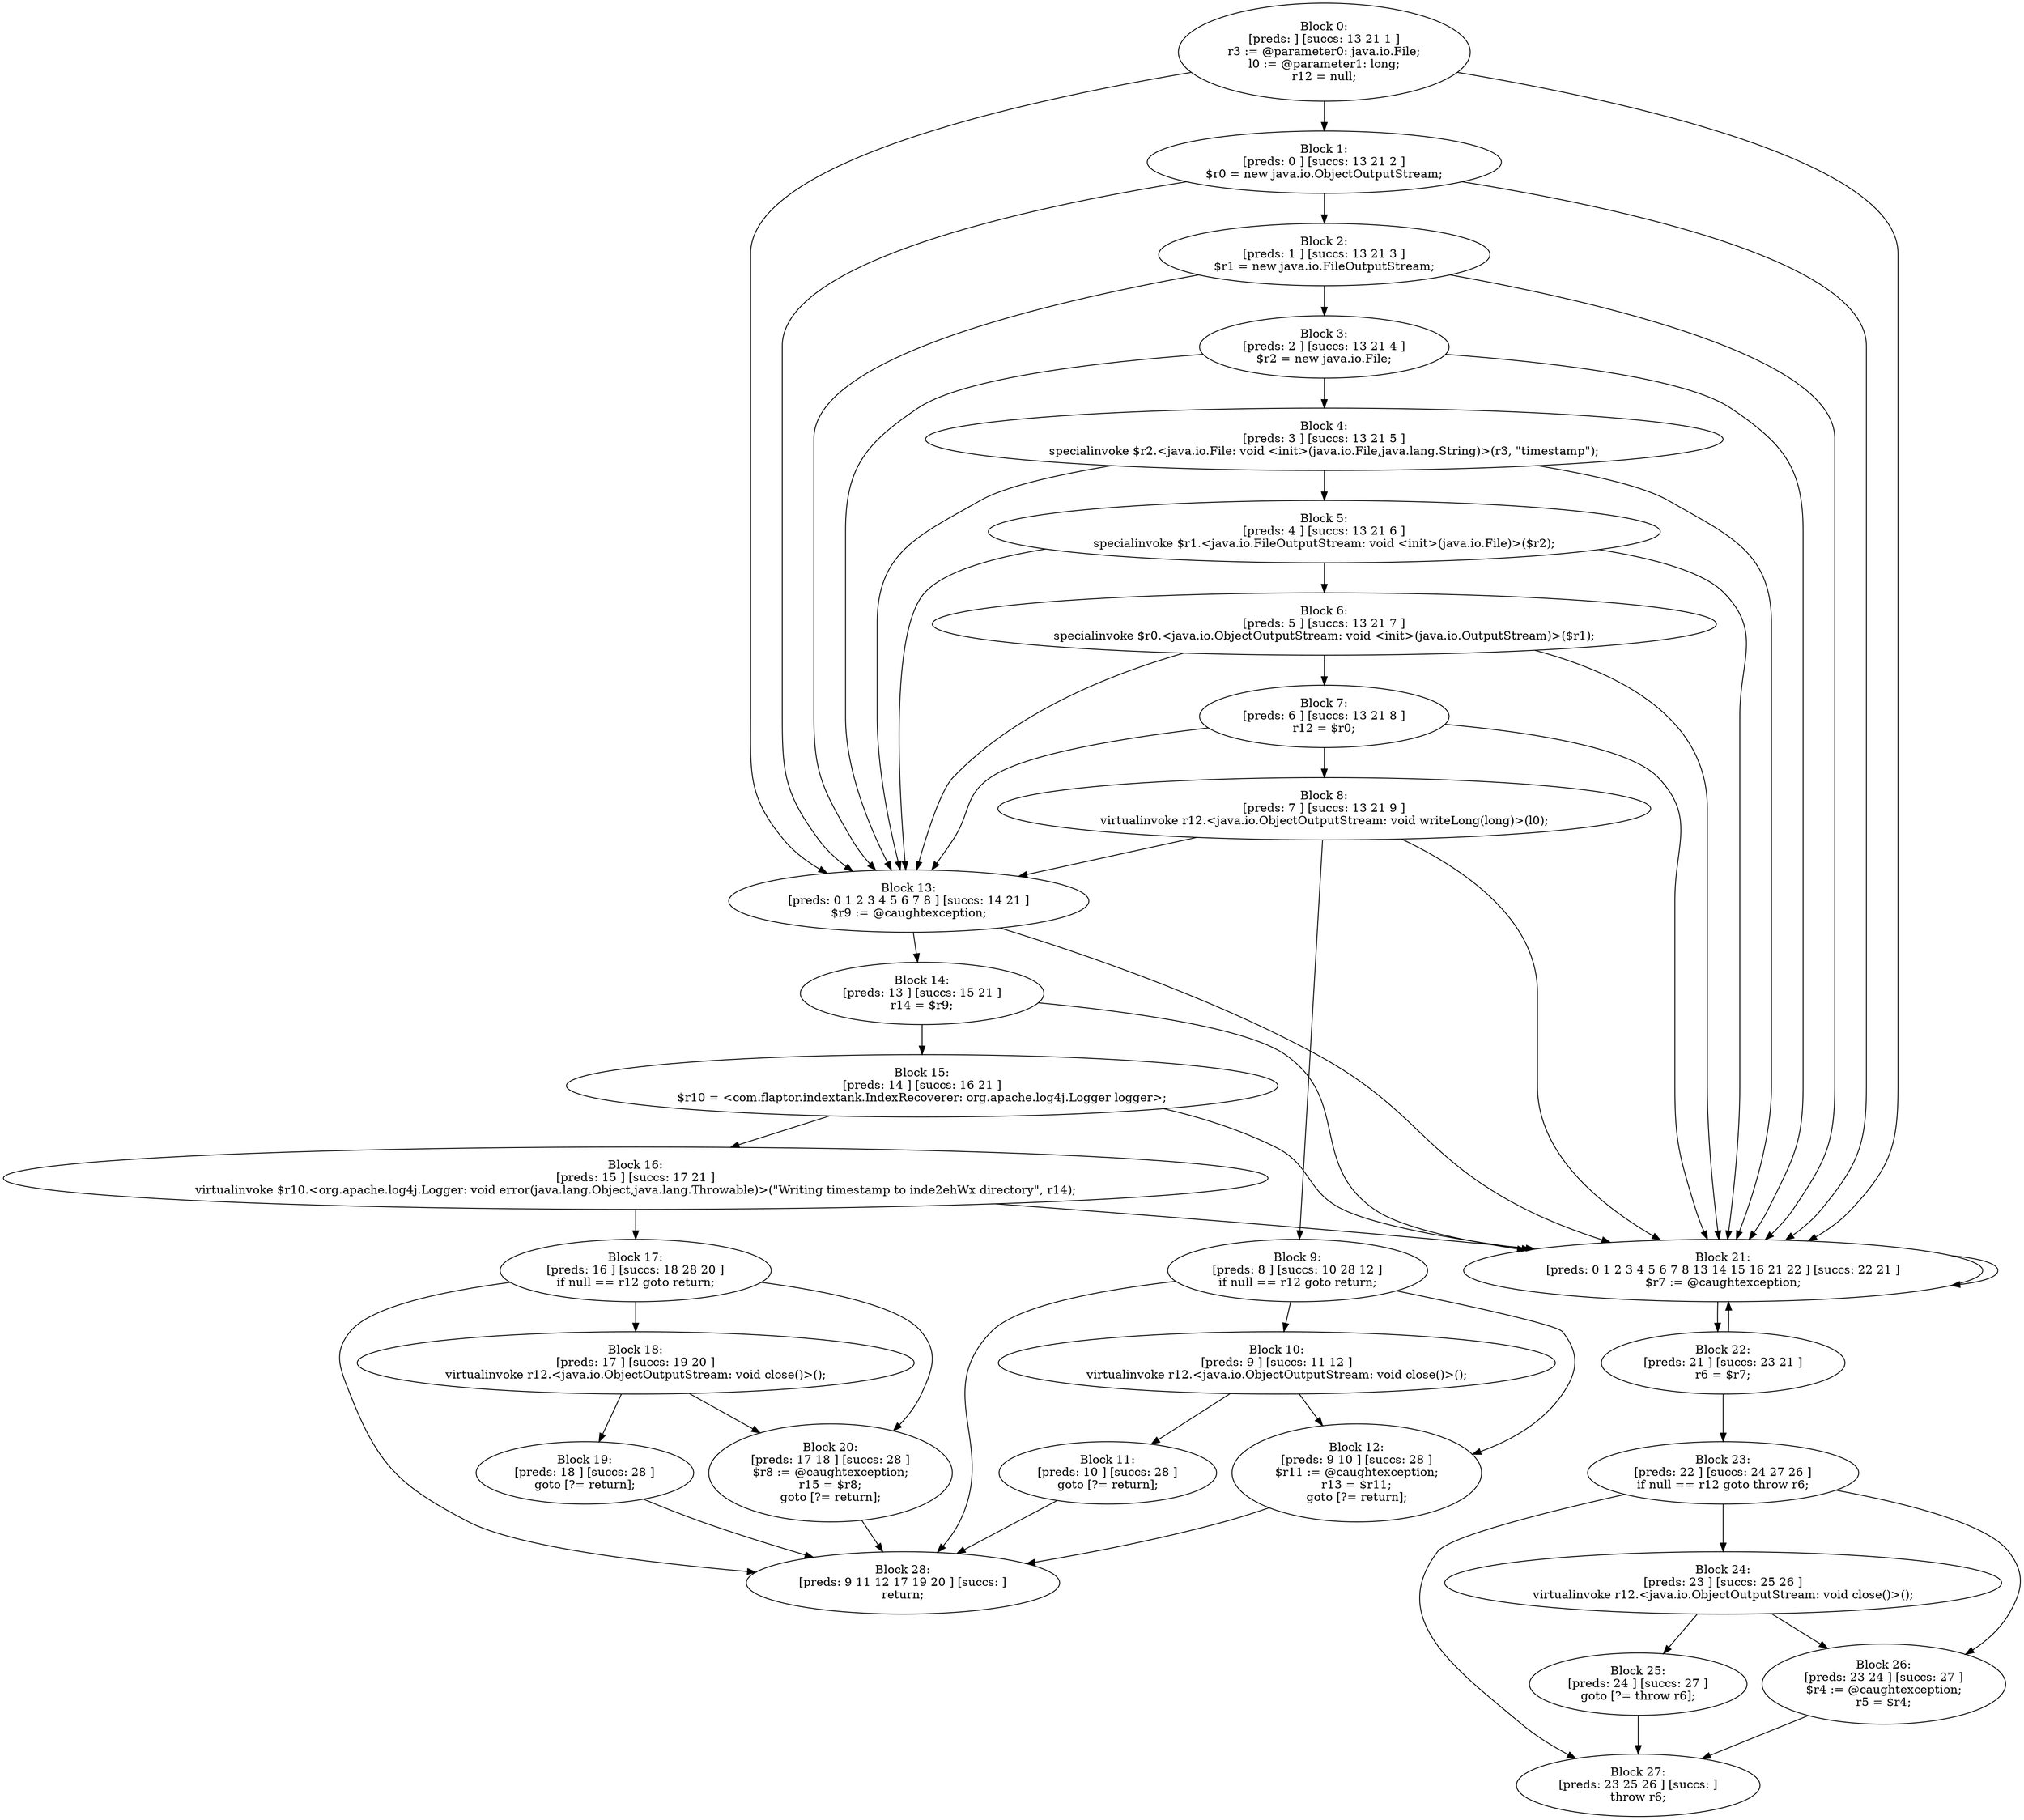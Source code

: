 digraph "unitGraph" {
    "Block 0:
[preds: ] [succs: 13 21 1 ]
r3 := @parameter0: java.io.File;
l0 := @parameter1: long;
r12 = null;
"
    "Block 1:
[preds: 0 ] [succs: 13 21 2 ]
$r0 = new java.io.ObjectOutputStream;
"
    "Block 2:
[preds: 1 ] [succs: 13 21 3 ]
$r1 = new java.io.FileOutputStream;
"
    "Block 3:
[preds: 2 ] [succs: 13 21 4 ]
$r2 = new java.io.File;
"
    "Block 4:
[preds: 3 ] [succs: 13 21 5 ]
specialinvoke $r2.<java.io.File: void <init>(java.io.File,java.lang.String)>(r3, \"timestamp\");
"
    "Block 5:
[preds: 4 ] [succs: 13 21 6 ]
specialinvoke $r1.<java.io.FileOutputStream: void <init>(java.io.File)>($r2);
"
    "Block 6:
[preds: 5 ] [succs: 13 21 7 ]
specialinvoke $r0.<java.io.ObjectOutputStream: void <init>(java.io.OutputStream)>($r1);
"
    "Block 7:
[preds: 6 ] [succs: 13 21 8 ]
r12 = $r0;
"
    "Block 8:
[preds: 7 ] [succs: 13 21 9 ]
virtualinvoke r12.<java.io.ObjectOutputStream: void writeLong(long)>(l0);
"
    "Block 9:
[preds: 8 ] [succs: 10 28 12 ]
if null == r12 goto return;
"
    "Block 10:
[preds: 9 ] [succs: 11 12 ]
virtualinvoke r12.<java.io.ObjectOutputStream: void close()>();
"
    "Block 11:
[preds: 10 ] [succs: 28 ]
goto [?= return];
"
    "Block 12:
[preds: 9 10 ] [succs: 28 ]
$r11 := @caughtexception;
r13 = $r11;
goto [?= return];
"
    "Block 13:
[preds: 0 1 2 3 4 5 6 7 8 ] [succs: 14 21 ]
$r9 := @caughtexception;
"
    "Block 14:
[preds: 13 ] [succs: 15 21 ]
r14 = $r9;
"
    "Block 15:
[preds: 14 ] [succs: 16 21 ]
$r10 = <com.flaptor.indextank.IndexRecoverer: org.apache.log4j.Logger logger>;
"
    "Block 16:
[preds: 15 ] [succs: 17 21 ]
virtualinvoke $r10.<org.apache.log4j.Logger: void error(java.lang.Object,java.lang.Throwable)>(\"Writing timestamp to inde2ehWx directory\", r14);
"
    "Block 17:
[preds: 16 ] [succs: 18 28 20 ]
if null == r12 goto return;
"
    "Block 18:
[preds: 17 ] [succs: 19 20 ]
virtualinvoke r12.<java.io.ObjectOutputStream: void close()>();
"
    "Block 19:
[preds: 18 ] [succs: 28 ]
goto [?= return];
"
    "Block 20:
[preds: 17 18 ] [succs: 28 ]
$r8 := @caughtexception;
r15 = $r8;
goto [?= return];
"
    "Block 21:
[preds: 0 1 2 3 4 5 6 7 8 13 14 15 16 21 22 ] [succs: 22 21 ]
$r7 := @caughtexception;
"
    "Block 22:
[preds: 21 ] [succs: 23 21 ]
r6 = $r7;
"
    "Block 23:
[preds: 22 ] [succs: 24 27 26 ]
if null == r12 goto throw r6;
"
    "Block 24:
[preds: 23 ] [succs: 25 26 ]
virtualinvoke r12.<java.io.ObjectOutputStream: void close()>();
"
    "Block 25:
[preds: 24 ] [succs: 27 ]
goto [?= throw r6];
"
    "Block 26:
[preds: 23 24 ] [succs: 27 ]
$r4 := @caughtexception;
r5 = $r4;
"
    "Block 27:
[preds: 23 25 26 ] [succs: ]
throw r6;
"
    "Block 28:
[preds: 9 11 12 17 19 20 ] [succs: ]
return;
"
    "Block 0:
[preds: ] [succs: 13 21 1 ]
r3 := @parameter0: java.io.File;
l0 := @parameter1: long;
r12 = null;
"->"Block 13:
[preds: 0 1 2 3 4 5 6 7 8 ] [succs: 14 21 ]
$r9 := @caughtexception;
";
    "Block 0:
[preds: ] [succs: 13 21 1 ]
r3 := @parameter0: java.io.File;
l0 := @parameter1: long;
r12 = null;
"->"Block 21:
[preds: 0 1 2 3 4 5 6 7 8 13 14 15 16 21 22 ] [succs: 22 21 ]
$r7 := @caughtexception;
";
    "Block 0:
[preds: ] [succs: 13 21 1 ]
r3 := @parameter0: java.io.File;
l0 := @parameter1: long;
r12 = null;
"->"Block 1:
[preds: 0 ] [succs: 13 21 2 ]
$r0 = new java.io.ObjectOutputStream;
";
    "Block 1:
[preds: 0 ] [succs: 13 21 2 ]
$r0 = new java.io.ObjectOutputStream;
"->"Block 13:
[preds: 0 1 2 3 4 5 6 7 8 ] [succs: 14 21 ]
$r9 := @caughtexception;
";
    "Block 1:
[preds: 0 ] [succs: 13 21 2 ]
$r0 = new java.io.ObjectOutputStream;
"->"Block 21:
[preds: 0 1 2 3 4 5 6 7 8 13 14 15 16 21 22 ] [succs: 22 21 ]
$r7 := @caughtexception;
";
    "Block 1:
[preds: 0 ] [succs: 13 21 2 ]
$r0 = new java.io.ObjectOutputStream;
"->"Block 2:
[preds: 1 ] [succs: 13 21 3 ]
$r1 = new java.io.FileOutputStream;
";
    "Block 2:
[preds: 1 ] [succs: 13 21 3 ]
$r1 = new java.io.FileOutputStream;
"->"Block 13:
[preds: 0 1 2 3 4 5 6 7 8 ] [succs: 14 21 ]
$r9 := @caughtexception;
";
    "Block 2:
[preds: 1 ] [succs: 13 21 3 ]
$r1 = new java.io.FileOutputStream;
"->"Block 21:
[preds: 0 1 2 3 4 5 6 7 8 13 14 15 16 21 22 ] [succs: 22 21 ]
$r7 := @caughtexception;
";
    "Block 2:
[preds: 1 ] [succs: 13 21 3 ]
$r1 = new java.io.FileOutputStream;
"->"Block 3:
[preds: 2 ] [succs: 13 21 4 ]
$r2 = new java.io.File;
";
    "Block 3:
[preds: 2 ] [succs: 13 21 4 ]
$r2 = new java.io.File;
"->"Block 13:
[preds: 0 1 2 3 4 5 6 7 8 ] [succs: 14 21 ]
$r9 := @caughtexception;
";
    "Block 3:
[preds: 2 ] [succs: 13 21 4 ]
$r2 = new java.io.File;
"->"Block 21:
[preds: 0 1 2 3 4 5 6 7 8 13 14 15 16 21 22 ] [succs: 22 21 ]
$r7 := @caughtexception;
";
    "Block 3:
[preds: 2 ] [succs: 13 21 4 ]
$r2 = new java.io.File;
"->"Block 4:
[preds: 3 ] [succs: 13 21 5 ]
specialinvoke $r2.<java.io.File: void <init>(java.io.File,java.lang.String)>(r3, \"timestamp\");
";
    "Block 4:
[preds: 3 ] [succs: 13 21 5 ]
specialinvoke $r2.<java.io.File: void <init>(java.io.File,java.lang.String)>(r3, \"timestamp\");
"->"Block 13:
[preds: 0 1 2 3 4 5 6 7 8 ] [succs: 14 21 ]
$r9 := @caughtexception;
";
    "Block 4:
[preds: 3 ] [succs: 13 21 5 ]
specialinvoke $r2.<java.io.File: void <init>(java.io.File,java.lang.String)>(r3, \"timestamp\");
"->"Block 21:
[preds: 0 1 2 3 4 5 6 7 8 13 14 15 16 21 22 ] [succs: 22 21 ]
$r7 := @caughtexception;
";
    "Block 4:
[preds: 3 ] [succs: 13 21 5 ]
specialinvoke $r2.<java.io.File: void <init>(java.io.File,java.lang.String)>(r3, \"timestamp\");
"->"Block 5:
[preds: 4 ] [succs: 13 21 6 ]
specialinvoke $r1.<java.io.FileOutputStream: void <init>(java.io.File)>($r2);
";
    "Block 5:
[preds: 4 ] [succs: 13 21 6 ]
specialinvoke $r1.<java.io.FileOutputStream: void <init>(java.io.File)>($r2);
"->"Block 13:
[preds: 0 1 2 3 4 5 6 7 8 ] [succs: 14 21 ]
$r9 := @caughtexception;
";
    "Block 5:
[preds: 4 ] [succs: 13 21 6 ]
specialinvoke $r1.<java.io.FileOutputStream: void <init>(java.io.File)>($r2);
"->"Block 21:
[preds: 0 1 2 3 4 5 6 7 8 13 14 15 16 21 22 ] [succs: 22 21 ]
$r7 := @caughtexception;
";
    "Block 5:
[preds: 4 ] [succs: 13 21 6 ]
specialinvoke $r1.<java.io.FileOutputStream: void <init>(java.io.File)>($r2);
"->"Block 6:
[preds: 5 ] [succs: 13 21 7 ]
specialinvoke $r0.<java.io.ObjectOutputStream: void <init>(java.io.OutputStream)>($r1);
";
    "Block 6:
[preds: 5 ] [succs: 13 21 7 ]
specialinvoke $r0.<java.io.ObjectOutputStream: void <init>(java.io.OutputStream)>($r1);
"->"Block 13:
[preds: 0 1 2 3 4 5 6 7 8 ] [succs: 14 21 ]
$r9 := @caughtexception;
";
    "Block 6:
[preds: 5 ] [succs: 13 21 7 ]
specialinvoke $r0.<java.io.ObjectOutputStream: void <init>(java.io.OutputStream)>($r1);
"->"Block 21:
[preds: 0 1 2 3 4 5 6 7 8 13 14 15 16 21 22 ] [succs: 22 21 ]
$r7 := @caughtexception;
";
    "Block 6:
[preds: 5 ] [succs: 13 21 7 ]
specialinvoke $r0.<java.io.ObjectOutputStream: void <init>(java.io.OutputStream)>($r1);
"->"Block 7:
[preds: 6 ] [succs: 13 21 8 ]
r12 = $r0;
";
    "Block 7:
[preds: 6 ] [succs: 13 21 8 ]
r12 = $r0;
"->"Block 13:
[preds: 0 1 2 3 4 5 6 7 8 ] [succs: 14 21 ]
$r9 := @caughtexception;
";
    "Block 7:
[preds: 6 ] [succs: 13 21 8 ]
r12 = $r0;
"->"Block 21:
[preds: 0 1 2 3 4 5 6 7 8 13 14 15 16 21 22 ] [succs: 22 21 ]
$r7 := @caughtexception;
";
    "Block 7:
[preds: 6 ] [succs: 13 21 8 ]
r12 = $r0;
"->"Block 8:
[preds: 7 ] [succs: 13 21 9 ]
virtualinvoke r12.<java.io.ObjectOutputStream: void writeLong(long)>(l0);
";
    "Block 8:
[preds: 7 ] [succs: 13 21 9 ]
virtualinvoke r12.<java.io.ObjectOutputStream: void writeLong(long)>(l0);
"->"Block 13:
[preds: 0 1 2 3 4 5 6 7 8 ] [succs: 14 21 ]
$r9 := @caughtexception;
";
    "Block 8:
[preds: 7 ] [succs: 13 21 9 ]
virtualinvoke r12.<java.io.ObjectOutputStream: void writeLong(long)>(l0);
"->"Block 21:
[preds: 0 1 2 3 4 5 6 7 8 13 14 15 16 21 22 ] [succs: 22 21 ]
$r7 := @caughtexception;
";
    "Block 8:
[preds: 7 ] [succs: 13 21 9 ]
virtualinvoke r12.<java.io.ObjectOutputStream: void writeLong(long)>(l0);
"->"Block 9:
[preds: 8 ] [succs: 10 28 12 ]
if null == r12 goto return;
";
    "Block 9:
[preds: 8 ] [succs: 10 28 12 ]
if null == r12 goto return;
"->"Block 10:
[preds: 9 ] [succs: 11 12 ]
virtualinvoke r12.<java.io.ObjectOutputStream: void close()>();
";
    "Block 9:
[preds: 8 ] [succs: 10 28 12 ]
if null == r12 goto return;
"->"Block 28:
[preds: 9 11 12 17 19 20 ] [succs: ]
return;
";
    "Block 9:
[preds: 8 ] [succs: 10 28 12 ]
if null == r12 goto return;
"->"Block 12:
[preds: 9 10 ] [succs: 28 ]
$r11 := @caughtexception;
r13 = $r11;
goto [?= return];
";
    "Block 10:
[preds: 9 ] [succs: 11 12 ]
virtualinvoke r12.<java.io.ObjectOutputStream: void close()>();
"->"Block 11:
[preds: 10 ] [succs: 28 ]
goto [?= return];
";
    "Block 10:
[preds: 9 ] [succs: 11 12 ]
virtualinvoke r12.<java.io.ObjectOutputStream: void close()>();
"->"Block 12:
[preds: 9 10 ] [succs: 28 ]
$r11 := @caughtexception;
r13 = $r11;
goto [?= return];
";
    "Block 11:
[preds: 10 ] [succs: 28 ]
goto [?= return];
"->"Block 28:
[preds: 9 11 12 17 19 20 ] [succs: ]
return;
";
    "Block 12:
[preds: 9 10 ] [succs: 28 ]
$r11 := @caughtexception;
r13 = $r11;
goto [?= return];
"->"Block 28:
[preds: 9 11 12 17 19 20 ] [succs: ]
return;
";
    "Block 13:
[preds: 0 1 2 3 4 5 6 7 8 ] [succs: 14 21 ]
$r9 := @caughtexception;
"->"Block 14:
[preds: 13 ] [succs: 15 21 ]
r14 = $r9;
";
    "Block 13:
[preds: 0 1 2 3 4 5 6 7 8 ] [succs: 14 21 ]
$r9 := @caughtexception;
"->"Block 21:
[preds: 0 1 2 3 4 5 6 7 8 13 14 15 16 21 22 ] [succs: 22 21 ]
$r7 := @caughtexception;
";
    "Block 14:
[preds: 13 ] [succs: 15 21 ]
r14 = $r9;
"->"Block 15:
[preds: 14 ] [succs: 16 21 ]
$r10 = <com.flaptor.indextank.IndexRecoverer: org.apache.log4j.Logger logger>;
";
    "Block 14:
[preds: 13 ] [succs: 15 21 ]
r14 = $r9;
"->"Block 21:
[preds: 0 1 2 3 4 5 6 7 8 13 14 15 16 21 22 ] [succs: 22 21 ]
$r7 := @caughtexception;
";
    "Block 15:
[preds: 14 ] [succs: 16 21 ]
$r10 = <com.flaptor.indextank.IndexRecoverer: org.apache.log4j.Logger logger>;
"->"Block 16:
[preds: 15 ] [succs: 17 21 ]
virtualinvoke $r10.<org.apache.log4j.Logger: void error(java.lang.Object,java.lang.Throwable)>(\"Writing timestamp to inde2ehWx directory\", r14);
";
    "Block 15:
[preds: 14 ] [succs: 16 21 ]
$r10 = <com.flaptor.indextank.IndexRecoverer: org.apache.log4j.Logger logger>;
"->"Block 21:
[preds: 0 1 2 3 4 5 6 7 8 13 14 15 16 21 22 ] [succs: 22 21 ]
$r7 := @caughtexception;
";
    "Block 16:
[preds: 15 ] [succs: 17 21 ]
virtualinvoke $r10.<org.apache.log4j.Logger: void error(java.lang.Object,java.lang.Throwable)>(\"Writing timestamp to inde2ehWx directory\", r14);
"->"Block 17:
[preds: 16 ] [succs: 18 28 20 ]
if null == r12 goto return;
";
    "Block 16:
[preds: 15 ] [succs: 17 21 ]
virtualinvoke $r10.<org.apache.log4j.Logger: void error(java.lang.Object,java.lang.Throwable)>(\"Writing timestamp to inde2ehWx directory\", r14);
"->"Block 21:
[preds: 0 1 2 3 4 5 6 7 8 13 14 15 16 21 22 ] [succs: 22 21 ]
$r7 := @caughtexception;
";
    "Block 17:
[preds: 16 ] [succs: 18 28 20 ]
if null == r12 goto return;
"->"Block 18:
[preds: 17 ] [succs: 19 20 ]
virtualinvoke r12.<java.io.ObjectOutputStream: void close()>();
";
    "Block 17:
[preds: 16 ] [succs: 18 28 20 ]
if null == r12 goto return;
"->"Block 28:
[preds: 9 11 12 17 19 20 ] [succs: ]
return;
";
    "Block 17:
[preds: 16 ] [succs: 18 28 20 ]
if null == r12 goto return;
"->"Block 20:
[preds: 17 18 ] [succs: 28 ]
$r8 := @caughtexception;
r15 = $r8;
goto [?= return];
";
    "Block 18:
[preds: 17 ] [succs: 19 20 ]
virtualinvoke r12.<java.io.ObjectOutputStream: void close()>();
"->"Block 19:
[preds: 18 ] [succs: 28 ]
goto [?= return];
";
    "Block 18:
[preds: 17 ] [succs: 19 20 ]
virtualinvoke r12.<java.io.ObjectOutputStream: void close()>();
"->"Block 20:
[preds: 17 18 ] [succs: 28 ]
$r8 := @caughtexception;
r15 = $r8;
goto [?= return];
";
    "Block 19:
[preds: 18 ] [succs: 28 ]
goto [?= return];
"->"Block 28:
[preds: 9 11 12 17 19 20 ] [succs: ]
return;
";
    "Block 20:
[preds: 17 18 ] [succs: 28 ]
$r8 := @caughtexception;
r15 = $r8;
goto [?= return];
"->"Block 28:
[preds: 9 11 12 17 19 20 ] [succs: ]
return;
";
    "Block 21:
[preds: 0 1 2 3 4 5 6 7 8 13 14 15 16 21 22 ] [succs: 22 21 ]
$r7 := @caughtexception;
"->"Block 22:
[preds: 21 ] [succs: 23 21 ]
r6 = $r7;
";
    "Block 21:
[preds: 0 1 2 3 4 5 6 7 8 13 14 15 16 21 22 ] [succs: 22 21 ]
$r7 := @caughtexception;
"->"Block 21:
[preds: 0 1 2 3 4 5 6 7 8 13 14 15 16 21 22 ] [succs: 22 21 ]
$r7 := @caughtexception;
";
    "Block 22:
[preds: 21 ] [succs: 23 21 ]
r6 = $r7;
"->"Block 23:
[preds: 22 ] [succs: 24 27 26 ]
if null == r12 goto throw r6;
";
    "Block 22:
[preds: 21 ] [succs: 23 21 ]
r6 = $r7;
"->"Block 21:
[preds: 0 1 2 3 4 5 6 7 8 13 14 15 16 21 22 ] [succs: 22 21 ]
$r7 := @caughtexception;
";
    "Block 23:
[preds: 22 ] [succs: 24 27 26 ]
if null == r12 goto throw r6;
"->"Block 24:
[preds: 23 ] [succs: 25 26 ]
virtualinvoke r12.<java.io.ObjectOutputStream: void close()>();
";
    "Block 23:
[preds: 22 ] [succs: 24 27 26 ]
if null == r12 goto throw r6;
"->"Block 27:
[preds: 23 25 26 ] [succs: ]
throw r6;
";
    "Block 23:
[preds: 22 ] [succs: 24 27 26 ]
if null == r12 goto throw r6;
"->"Block 26:
[preds: 23 24 ] [succs: 27 ]
$r4 := @caughtexception;
r5 = $r4;
";
    "Block 24:
[preds: 23 ] [succs: 25 26 ]
virtualinvoke r12.<java.io.ObjectOutputStream: void close()>();
"->"Block 25:
[preds: 24 ] [succs: 27 ]
goto [?= throw r6];
";
    "Block 24:
[preds: 23 ] [succs: 25 26 ]
virtualinvoke r12.<java.io.ObjectOutputStream: void close()>();
"->"Block 26:
[preds: 23 24 ] [succs: 27 ]
$r4 := @caughtexception;
r5 = $r4;
";
    "Block 25:
[preds: 24 ] [succs: 27 ]
goto [?= throw r6];
"->"Block 27:
[preds: 23 25 26 ] [succs: ]
throw r6;
";
    "Block 26:
[preds: 23 24 ] [succs: 27 ]
$r4 := @caughtexception;
r5 = $r4;
"->"Block 27:
[preds: 23 25 26 ] [succs: ]
throw r6;
";
}
